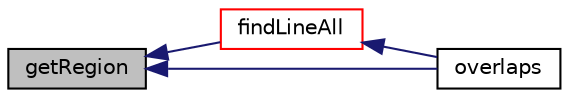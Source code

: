 digraph "getRegion"
{
  bgcolor="transparent";
  edge [fontname="Helvetica",fontsize="10",labelfontname="Helvetica",labelfontsize="10"];
  node [fontname="Helvetica",fontsize="10",shape=record];
  rankdir="LR";
  Node625 [label="getRegion",height=0.2,width=0.4,color="black", fillcolor="grey75", style="filled", fontcolor="black"];
  Node625 -> Node626 [dir="back",color="midnightblue",fontsize="10",style="solid",fontname="Helvetica"];
  Node626 [label="findLineAll",height=0.2,width=0.4,color="red",URL="$a26345.html#ae09d8175a17fc501716d4908c3b8188c",tooltip="Get all intersections in order from start to end. "];
  Node626 -> Node628 [dir="back",color="midnightblue",fontsize="10",style="solid",fontname="Helvetica"];
  Node628 [label="overlaps",height=0.2,width=0.4,color="black",URL="$a26345.html#a08f2ea4b6bed9e040b0e13009dfcc7b3",tooltip="Does any part of the surface overlap the supplied bound box? "];
  Node625 -> Node628 [dir="back",color="midnightblue",fontsize="10",style="solid",fontname="Helvetica"];
}
